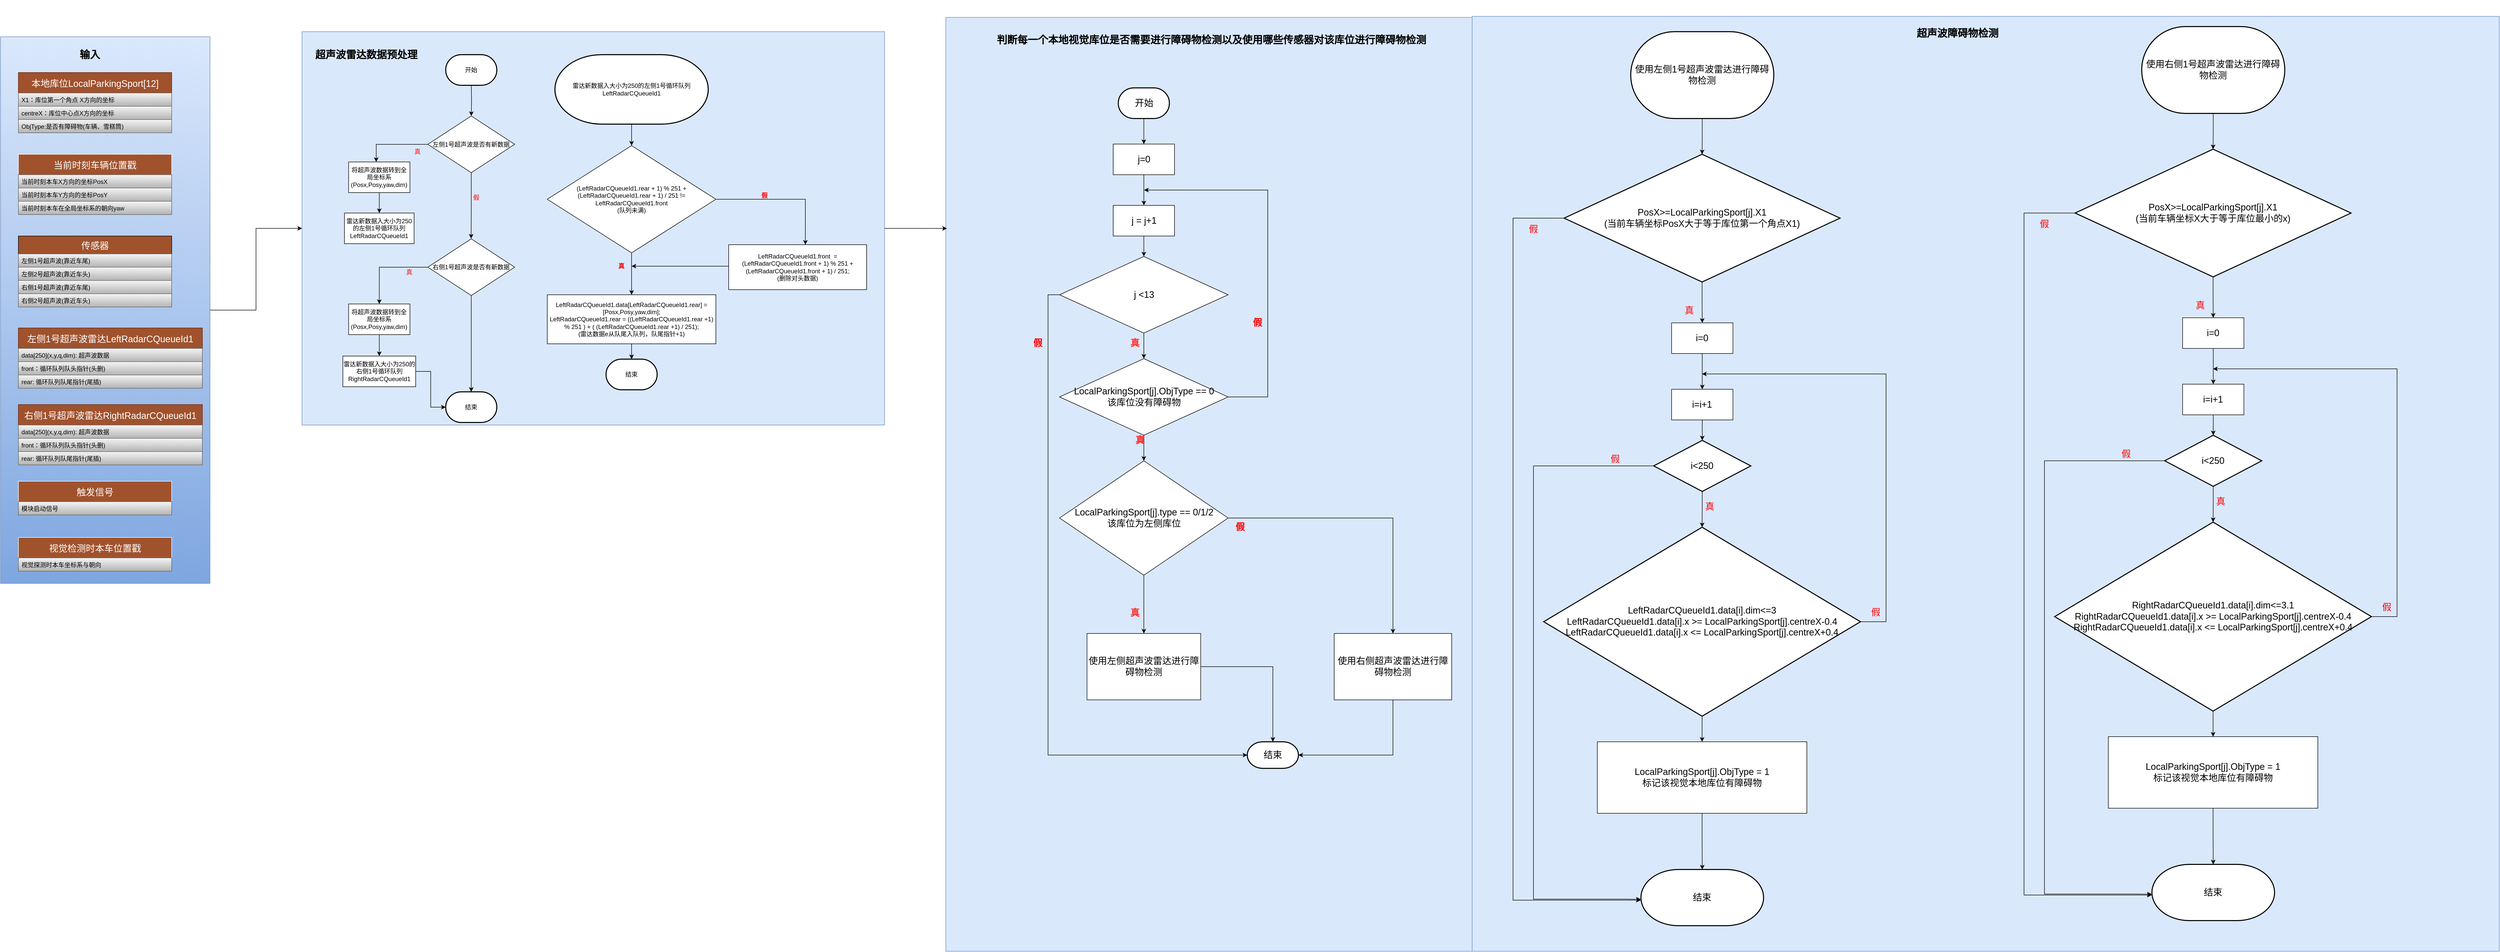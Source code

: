 <mxfile version="15.2.9" type="github">
  <diagram id="7hQzBCkBdU_H9w4rOh0N" name="第 1 页">
    <mxGraphModel dx="813" dy="408" grid="1" gridSize="10" guides="1" tooltips="1" connect="1" arrows="1" fold="1" page="1" pageScale="1" pageWidth="5000" pageHeight="1000" math="0" shadow="0">
      <root>
        <mxCell id="0" />
        <mxCell id="1" parent="0" />
        <mxCell id="VgWYN8n7LNtqtZWlq0ul-239" value="" style="rounded=0;whiteSpace=wrap;html=1;fontSize=18;fillColor=#dae8fc;strokeColor=#6c8ebf;" parent="1" vertex="1">
          <mxGeometry x="2720" y="172" width="1030" height="1828" as="geometry" />
        </mxCell>
        <mxCell id="VgWYN8n7LNtqtZWlq0ul-238" value="" style="group" parent="1" vertex="1" connectable="0">
          <mxGeometry x="2790" y="310" width="1070" height="1642" as="geometry" />
        </mxCell>
        <mxCell id="VgWYN8n7LNtqtZWlq0ul-53" value="开始" style="strokeWidth=2;html=1;shape=mxgraph.flowchart.terminator;whiteSpace=wrap;fontSize=18;" parent="VgWYN8n7LNtqtZWlq0ul-238" vertex="1">
          <mxGeometry x="267.5" width="100" height="60" as="geometry" />
        </mxCell>
        <mxCell id="VgWYN8n7LNtqtZWlq0ul-122" value="j=0" style="rounded=0;whiteSpace=wrap;html=1;fontSize=18;" parent="VgWYN8n7LNtqtZWlq0ul-238" vertex="1">
          <mxGeometry x="257.5" y="110" width="120" height="60" as="geometry" />
        </mxCell>
        <mxCell id="VgWYN8n7LNtqtZWlq0ul-154" style="edgeStyle=orthogonalEdgeStyle;rounded=0;orthogonalLoop=1;jettySize=auto;html=1;entryX=0.5;entryY=0;entryDx=0;entryDy=0;fontSize=18;" parent="VgWYN8n7LNtqtZWlq0ul-238" source="VgWYN8n7LNtqtZWlq0ul-53" target="VgWYN8n7LNtqtZWlq0ul-122" edge="1">
          <mxGeometry relative="1" as="geometry" />
        </mxCell>
        <mxCell id="VgWYN8n7LNtqtZWlq0ul-131" value="&lt;div&gt;LocalParkingSport[j].ObjType == 0&lt;/div&gt;&lt;div&gt;该库位没有障碍物&lt;br&gt;&lt;/div&gt;" style="rhombus;whiteSpace=wrap;html=1;fontSize=18;" parent="VgWYN8n7LNtqtZWlq0ul-238" vertex="1">
          <mxGeometry x="152.5" y="530" width="330" height="150" as="geometry" />
        </mxCell>
        <mxCell id="leuu1m-iNAbnX1D4mWZV-1" style="edgeStyle=orthogonalEdgeStyle;rounded=0;orthogonalLoop=1;jettySize=auto;html=1;entryX=0.5;entryY=0;entryDx=0;entryDy=0;" parent="VgWYN8n7LNtqtZWlq0ul-238" source="VgWYN8n7LNtqtZWlq0ul-133" target="VgWYN8n7LNtqtZWlq0ul-207" edge="1">
          <mxGeometry relative="1" as="geometry" />
        </mxCell>
        <mxCell id="VgWYN8n7LNtqtZWlq0ul-133" value="&lt;div&gt;LocalParkingSport[j].type == 0/1/2&lt;/div&gt;&lt;div&gt;该库位为左侧库位&lt;br&gt;&lt;/div&gt;" style="rhombus;whiteSpace=wrap;html=1;fontSize=18;" parent="VgWYN8n7LNtqtZWlq0ul-238" vertex="1">
          <mxGeometry x="152.5" y="730" width="330" height="224" as="geometry" />
        </mxCell>
        <mxCell id="VgWYN8n7LNtqtZWlq0ul-140" style="edgeStyle=orthogonalEdgeStyle;rounded=0;orthogonalLoop=1;jettySize=auto;html=1;entryX=0.5;entryY=0;entryDx=0;entryDy=0;fontSize=18;" parent="VgWYN8n7LNtqtZWlq0ul-238" source="VgWYN8n7LNtqtZWlq0ul-131" target="VgWYN8n7LNtqtZWlq0ul-133" edge="1">
          <mxGeometry relative="1" as="geometry" />
        </mxCell>
        <mxCell id="VgWYN8n7LNtqtZWlq0ul-139" style="edgeStyle=orthogonalEdgeStyle;rounded=0;orthogonalLoop=1;jettySize=auto;html=1;entryX=0.5;entryY=0;entryDx=0;entryDy=0;fontSize=18;" parent="VgWYN8n7LNtqtZWlq0ul-238" source="VgWYN8n7LNtqtZWlq0ul-137" target="VgWYN8n7LNtqtZWlq0ul-131" edge="1">
          <mxGeometry relative="1" as="geometry" />
        </mxCell>
        <mxCell id="leuu1m-iNAbnX1D4mWZV-3" style="edgeStyle=orthogonalEdgeStyle;rounded=0;orthogonalLoop=1;jettySize=auto;html=1;entryX=0;entryY=0.5;entryDx=0;entryDy=0;entryPerimeter=0;" parent="VgWYN8n7LNtqtZWlq0ul-238" source="VgWYN8n7LNtqtZWlq0ul-137" target="VgWYN8n7LNtqtZWlq0ul-214" edge="1">
          <mxGeometry relative="1" as="geometry">
            <Array as="points">
              <mxPoint x="130" y="405" />
              <mxPoint x="130" y="1306" />
            </Array>
          </mxGeometry>
        </mxCell>
        <mxCell id="VgWYN8n7LNtqtZWlq0ul-137" value="j &amp;lt;13" style="rhombus;whiteSpace=wrap;html=1;fontSize=18;" parent="VgWYN8n7LNtqtZWlq0ul-238" vertex="1">
          <mxGeometry x="152.5" y="330" width="330" height="150" as="geometry" />
        </mxCell>
        <mxCell id="VgWYN8n7LNtqtZWlq0ul-146" value="&lt;b&gt;&lt;font color=&quot;#FF3333&quot;&gt;真&lt;/font&gt;&lt;/b&gt;" style="text;html=1;strokeColor=none;fillColor=none;align=center;verticalAlign=middle;whiteSpace=wrap;rounded=0;fontSize=18;" parent="VgWYN8n7LNtqtZWlq0ul-238" vertex="1">
          <mxGeometry x="290" y="680" width="40" height="20" as="geometry" />
        </mxCell>
        <mxCell id="VgWYN8n7LNtqtZWlq0ul-147" value="&lt;b&gt;&lt;font color=&quot;#FF3333&quot;&gt;真&lt;/font&gt;&lt;/b&gt;" style="text;html=1;strokeColor=none;fillColor=none;align=center;verticalAlign=middle;whiteSpace=wrap;rounded=0;fontSize=18;" parent="VgWYN8n7LNtqtZWlq0ul-238" vertex="1">
          <mxGeometry x="280" y="998" width="40" height="60" as="geometry" />
        </mxCell>
        <mxCell id="VgWYN8n7LNtqtZWlq0ul-148" value="&lt;b&gt;&lt;font color=&quot;#FF3333&quot;&gt;真&lt;/font&gt;&lt;/b&gt;" style="text;html=1;strokeColor=none;fillColor=none;align=center;verticalAlign=middle;whiteSpace=wrap;rounded=0;fontSize=18;" parent="VgWYN8n7LNtqtZWlq0ul-238" vertex="1">
          <mxGeometry x="280" y="490" width="40" height="20" as="geometry" />
        </mxCell>
        <mxCell id="VgWYN8n7LNtqtZWlq0ul-151" value="&lt;b&gt;&lt;font color=&quot;#FF3333&quot;&gt;真&lt;/font&gt;&lt;/b&gt;" style="text;html=1;strokeColor=none;fillColor=none;align=center;verticalAlign=middle;whiteSpace=wrap;rounded=0;fontSize=18;" parent="VgWYN8n7LNtqtZWlq0ul-238" vertex="1">
          <mxGeometry x="290" y="680" width="40" height="20" as="geometry" />
        </mxCell>
        <mxCell id="VgWYN8n7LNtqtZWlq0ul-153" value="&lt;b&gt;&lt;font color=&quot;#FF0000&quot;&gt;假&lt;/font&gt;&lt;/b&gt;" style="text;html=1;strokeColor=none;fillColor=none;align=center;verticalAlign=middle;whiteSpace=wrap;rounded=0;fontSize=18;" parent="VgWYN8n7LNtqtZWlq0ul-238" vertex="1">
          <mxGeometry x="486.24" y="820" width="40" height="80" as="geometry" />
        </mxCell>
        <mxCell id="VgWYN8n7LNtqtZWlq0ul-158" style="edgeStyle=orthogonalEdgeStyle;rounded=0;orthogonalLoop=1;jettySize=auto;html=1;entryX=0.5;entryY=0;entryDx=0;entryDy=0;fontSize=18;" parent="VgWYN8n7LNtqtZWlq0ul-238" source="VgWYN8n7LNtqtZWlq0ul-156" target="VgWYN8n7LNtqtZWlq0ul-137" edge="1">
          <mxGeometry relative="1" as="geometry" />
        </mxCell>
        <mxCell id="VgWYN8n7LNtqtZWlq0ul-156" value="j = j+1" style="rounded=0;whiteSpace=wrap;html=1;fontSize=18;" parent="VgWYN8n7LNtqtZWlq0ul-238" vertex="1">
          <mxGeometry x="257.51" y="230" width="120" height="60" as="geometry" />
        </mxCell>
        <mxCell id="VgWYN8n7LNtqtZWlq0ul-237" value="" style="edgeStyle=orthogonalEdgeStyle;rounded=0;orthogonalLoop=1;jettySize=auto;html=1;fontSize=18;" parent="VgWYN8n7LNtqtZWlq0ul-238" source="VgWYN8n7LNtqtZWlq0ul-122" target="VgWYN8n7LNtqtZWlq0ul-156" edge="1">
          <mxGeometry relative="1" as="geometry" />
        </mxCell>
        <mxCell id="VgWYN8n7LNtqtZWlq0ul-160" style="edgeStyle=orthogonalEdgeStyle;rounded=0;orthogonalLoop=1;jettySize=auto;html=1;fontSize=18;" parent="VgWYN8n7LNtqtZWlq0ul-238" source="VgWYN8n7LNtqtZWlq0ul-131" edge="1">
          <mxGeometry x="70" y="170" as="geometry">
            <mxPoint x="318" y="200" as="targetPoint" />
            <Array as="points">
              <mxPoint x="560" y="605" />
              <mxPoint x="560" y="200" />
              <mxPoint x="318" y="200" />
            </Array>
          </mxGeometry>
        </mxCell>
        <mxCell id="VgWYN8n7LNtqtZWlq0ul-150" value="&lt;b&gt;&lt;font color=&quot;#FF0000&quot;&gt;假&lt;/font&gt;&lt;/b&gt;" style="text;html=1;strokeColor=none;fillColor=none;align=center;verticalAlign=middle;whiteSpace=wrap;rounded=0;fontSize=18;" parent="VgWYN8n7LNtqtZWlq0ul-238" vertex="1">
          <mxGeometry x="520" y="450" width="40" height="20" as="geometry" />
        </mxCell>
        <mxCell id="leuu1m-iNAbnX1D4mWZV-2" style="edgeStyle=orthogonalEdgeStyle;rounded=0;orthogonalLoop=1;jettySize=auto;html=1;entryX=0.5;entryY=0;entryDx=0;entryDy=0;entryPerimeter=0;" parent="VgWYN8n7LNtqtZWlq0ul-238" source="VgWYN8n7LNtqtZWlq0ul-207" target="VgWYN8n7LNtqtZWlq0ul-214" edge="1">
          <mxGeometry relative="1" as="geometry" />
        </mxCell>
        <mxCell id="VgWYN8n7LNtqtZWlq0ul-207" value="使用左侧超声波雷达进行障碍物检测" style="rounded=0;whiteSpace=wrap;html=1;fontSize=18;" parent="VgWYN8n7LNtqtZWlq0ul-238" vertex="1">
          <mxGeometry x="206.26" y="1068" width="222.5" height="130" as="geometry" />
        </mxCell>
        <mxCell id="VgWYN8n7LNtqtZWlq0ul-208" value="使用右侧超声波雷达进行障碍物检测" style="rounded=0;whiteSpace=wrap;html=1;fontSize=18;" parent="VgWYN8n7LNtqtZWlq0ul-238" vertex="1">
          <mxGeometry x="690" y="1068" width="230" height="130" as="geometry" />
        </mxCell>
        <mxCell id="VgWYN8n7LNtqtZWlq0ul-214" value="结束" style="strokeWidth=2;html=1;shape=mxgraph.flowchart.terminator;whiteSpace=wrap;fontSize=18;" parent="VgWYN8n7LNtqtZWlq0ul-238" vertex="1">
          <mxGeometry x="520" y="1280" width="100" height="52" as="geometry" />
        </mxCell>
        <mxCell id="VgWYN8n7LNtqtZWlq0ul-216" style="edgeStyle=orthogonalEdgeStyle;rounded=0;orthogonalLoop=1;jettySize=auto;html=1;fontSize=18;entryX=1;entryY=0.5;entryDx=0;entryDy=0;entryPerimeter=0;" parent="VgWYN8n7LNtqtZWlq0ul-238" source="VgWYN8n7LNtqtZWlq0ul-208" target="VgWYN8n7LNtqtZWlq0ul-214" edge="1">
          <mxGeometry relative="1" as="geometry">
            <mxPoint x="506" y="1690" as="targetPoint" />
            <Array as="points">
              <mxPoint x="805" y="1306" />
            </Array>
          </mxGeometry>
        </mxCell>
        <mxCell id="VgWYN8n7LNtqtZWlq0ul-218" value="&lt;b&gt;&lt;font color=&quot;#FF0000&quot;&gt;假&lt;/font&gt;&lt;/b&gt;" style="text;html=1;strokeColor=none;fillColor=none;align=center;verticalAlign=middle;whiteSpace=wrap;rounded=0;fontSize=18;" parent="VgWYN8n7LNtqtZWlq0ul-238" vertex="1">
          <mxGeometry x="90" y="460" width="40" height="80" as="geometry" />
        </mxCell>
        <mxCell id="VgWYN8n7LNtqtZWlq0ul-225" style="edgeStyle=orthogonalEdgeStyle;rounded=0;orthogonalLoop=1;jettySize=auto;html=1;fontSize=18;entryX=0.5;entryY=0;entryDx=0;entryDy=0;" parent="VgWYN8n7LNtqtZWlq0ul-238" source="VgWYN8n7LNtqtZWlq0ul-133" target="VgWYN8n7LNtqtZWlq0ul-208" edge="1">
          <mxGeometry relative="1" as="geometry">
            <mxPoint x="805" y="1060" as="targetPoint" />
          </mxGeometry>
        </mxCell>
        <mxCell id="37CJagWb4j1WNpY-bCI--22" value="&lt;div&gt;&lt;b&gt;&lt;font style=&quot;font-size: 20px&quot;&gt;判断每一个本地视觉库位是否需要进行障碍物检测以及使用哪些传感器对该库位进行障碍物检测&lt;/font&gt;&lt;/b&gt;&lt;/div&gt;" style="text;html=1;strokeColor=none;fillColor=none;align=center;verticalAlign=middle;whiteSpace=wrap;rounded=0;" parent="1" vertex="1">
          <mxGeometry x="2660" y="144" width="1160" height="142" as="geometry" />
        </mxCell>
        <mxCell id="leuu1m-iNAbnX1D4mWZV-35" value="" style="group" parent="1" vertex="1" connectable="0">
          <mxGeometry x="3750" y="170" width="2010" height="1830" as="geometry" />
        </mxCell>
        <mxCell id="leuu1m-iNAbnX1D4mWZV-33" value="" style="rounded=0;whiteSpace=wrap;html=1;fillColor=#dae8fc;strokeColor=#6c8ebf;" parent="leuu1m-iNAbnX1D4mWZV-35" vertex="1">
          <mxGeometry width="2010" height="1830" as="geometry" />
        </mxCell>
        <mxCell id="leuu1m-iNAbnX1D4mWZV-7" style="edgeStyle=orthogonalEdgeStyle;rounded=0;orthogonalLoop=1;jettySize=auto;html=1;" parent="leuu1m-iNAbnX1D4mWZV-35" source="VgWYN8n7LNtqtZWlq0ul-66" edge="1">
          <mxGeometry relative="1" as="geometry">
            <mxPoint x="330" y="1730" as="targetPoint" />
            <Array as="points">
              <mxPoint x="80" y="395" />
              <mxPoint x="80" y="1730" />
            </Array>
          </mxGeometry>
        </mxCell>
        <mxCell id="VgWYN8n7LNtqtZWlq0ul-66" value="PosX&amp;gt;=LocalParkingSport[j].X1&lt;br&gt;(当前车辆坐标PosX大于等于库位第一个角点X1)" style="strokeWidth=2;html=1;shape=mxgraph.flowchart.decision;whiteSpace=wrap;fontSize=18;" parent="leuu1m-iNAbnX1D4mWZV-35" vertex="1">
          <mxGeometry x="180" y="270" width="540" height="250" as="geometry" />
        </mxCell>
        <mxCell id="VgWYN8n7LNtqtZWlq0ul-77" value="i=0" style="rounded=0;whiteSpace=wrap;html=1;fontSize=18;" parent="leuu1m-iNAbnX1D4mWZV-35" vertex="1">
          <mxGeometry x="390.33" y="600" width="120" height="60" as="geometry" />
        </mxCell>
        <mxCell id="37CJagWb4j1WNpY-bCI--40" style="edgeStyle=orthogonalEdgeStyle;rounded=0;orthogonalLoop=1;jettySize=auto;html=1;entryX=0.5;entryY=0;entryDx=0;entryDy=0;fontSize=18;" parent="leuu1m-iNAbnX1D4mWZV-35" source="VgWYN8n7LNtqtZWlq0ul-66" target="VgWYN8n7LNtqtZWlq0ul-77" edge="1">
          <mxGeometry relative="1" as="geometry" />
        </mxCell>
        <mxCell id="VgWYN8n7LNtqtZWlq0ul-86" value="i&amp;lt;250" style="strokeWidth=2;html=1;shape=mxgraph.flowchart.decision;whiteSpace=wrap;fontSize=18;" parent="leuu1m-iNAbnX1D4mWZV-35" vertex="1">
          <mxGeometry x="355.33" y="830" width="190" height="100" as="geometry" />
        </mxCell>
        <mxCell id="37CJagWb4j1WNpY-bCI--43" style="edgeStyle=orthogonalEdgeStyle;rounded=0;orthogonalLoop=1;jettySize=auto;html=1;fontSize=18;" parent="leuu1m-iNAbnX1D4mWZV-35" source="VgWYN8n7LNtqtZWlq0ul-99" edge="1">
          <mxGeometry relative="1" as="geometry">
            <mxPoint x="450" y="700" as="targetPoint" />
            <Array as="points">
              <mxPoint x="810" y="1185" />
              <mxPoint x="810" y="700" />
            </Array>
          </mxGeometry>
        </mxCell>
        <mxCell id="VgWYN8n7LNtqtZWlq0ul-99" value="&lt;div&gt;LeftRadarCQueueId1.data[i].dim&amp;lt;=3&lt;/div&gt;&lt;div&gt;LeftRadarCQueueId1.data[i].x &amp;gt;= LocalParkingSport[j].centreX-0.4&lt;br&gt;LeftRadarCQueueId1.data[i].x &amp;lt;= LocalParkingSport[j].centreX+0.4&lt;br&gt;&lt;/div&gt;" style="strokeWidth=2;html=1;shape=mxgraph.flowchart.decision;whiteSpace=wrap;fontSize=18;" parent="leuu1m-iNAbnX1D4mWZV-35" vertex="1">
          <mxGeometry x="140" y="1000" width="620" height="370" as="geometry" />
        </mxCell>
        <mxCell id="VgWYN8n7LNtqtZWlq0ul-116" style="edgeStyle=orthogonalEdgeStyle;rounded=0;orthogonalLoop=1;jettySize=auto;html=1;entryX=0.5;entryY=0;entryDx=0;entryDy=0;entryPerimeter=0;fontSize=18;" parent="leuu1m-iNAbnX1D4mWZV-35" source="VgWYN8n7LNtqtZWlq0ul-86" target="VgWYN8n7LNtqtZWlq0ul-99" edge="1">
          <mxGeometry relative="1" as="geometry" />
        </mxCell>
        <mxCell id="VgWYN8n7LNtqtZWlq0ul-129" value="&lt;div&gt;LocalParkingSport[j].ObjType = 1&lt;/div&gt;&lt;div&gt;标记该视觉本地库位有障碍物&lt;/div&gt;" style="rounded=0;whiteSpace=wrap;html=1;fontSize=18;" parent="leuu1m-iNAbnX1D4mWZV-35" vertex="1">
          <mxGeometry x="245" y="1420" width="410" height="140" as="geometry" />
        </mxCell>
        <mxCell id="37CJagWb4j1WNpY-bCI--39" style="edgeStyle=orthogonalEdgeStyle;rounded=0;orthogonalLoop=1;jettySize=auto;html=1;entryX=0.5;entryY=0;entryDx=0;entryDy=0;fontSize=18;" parent="leuu1m-iNAbnX1D4mWZV-35" source="VgWYN8n7LNtqtZWlq0ul-99" target="VgWYN8n7LNtqtZWlq0ul-129" edge="1">
          <mxGeometry relative="1" as="geometry" />
        </mxCell>
        <mxCell id="leuu1m-iNAbnX1D4mWZV-4" style="edgeStyle=orthogonalEdgeStyle;rounded=0;orthogonalLoop=1;jettySize=auto;html=1;entryX=0.5;entryY=0;entryDx=0;entryDy=0;entryPerimeter=0;" parent="leuu1m-iNAbnX1D4mWZV-35" source="37CJagWb4j1WNpY-bCI--27" target="VgWYN8n7LNtqtZWlq0ul-66" edge="1">
          <mxGeometry relative="1" as="geometry" />
        </mxCell>
        <mxCell id="37CJagWb4j1WNpY-bCI--27" value="&lt;font style=&quot;font-size: 18px&quot;&gt;使用左侧1号超声波雷达进行障碍物检测&lt;/font&gt;" style="strokeWidth=2;html=1;shape=mxgraph.flowchart.terminator;whiteSpace=wrap;labelBackgroundColor=none;labelBorderColor=none;fontSize=18;" parent="leuu1m-iNAbnX1D4mWZV-35" vertex="1">
          <mxGeometry x="310.33" y="30" width="280" height="170" as="geometry" />
        </mxCell>
        <mxCell id="37CJagWb4j1WNpY-bCI--38" style="edgeStyle=orthogonalEdgeStyle;rounded=0;orthogonalLoop=1;jettySize=auto;html=1;entryX=0.5;entryY=0;entryDx=0;entryDy=0;entryPerimeter=0;fontSize=18;" parent="leuu1m-iNAbnX1D4mWZV-35" source="37CJagWb4j1WNpY-bCI--36" target="VgWYN8n7LNtqtZWlq0ul-86" edge="1">
          <mxGeometry relative="1" as="geometry" />
        </mxCell>
        <mxCell id="37CJagWb4j1WNpY-bCI--36" value="i=i+1" style="rounded=0;whiteSpace=wrap;html=1;fontSize=18;" parent="leuu1m-iNAbnX1D4mWZV-35" vertex="1">
          <mxGeometry x="390.33" y="730" width="120" height="60" as="geometry" />
        </mxCell>
        <mxCell id="37CJagWb4j1WNpY-bCI--37" style="edgeStyle=orthogonalEdgeStyle;rounded=0;orthogonalLoop=1;jettySize=auto;html=1;entryX=0.5;entryY=0;entryDx=0;entryDy=0;fontSize=18;" parent="leuu1m-iNAbnX1D4mWZV-35" source="VgWYN8n7LNtqtZWlq0ul-77" target="37CJagWb4j1WNpY-bCI--36" edge="1">
          <mxGeometry relative="1" as="geometry" />
        </mxCell>
        <mxCell id="37CJagWb4j1WNpY-bCI--48" value="结束" style="strokeWidth=2;html=1;shape=mxgraph.flowchart.terminator;whiteSpace=wrap;labelBackgroundColor=none;fontSize=18;" parent="leuu1m-iNAbnX1D4mWZV-35" vertex="1">
          <mxGeometry x="330.33" y="1670" width="240" height="110" as="geometry" />
        </mxCell>
        <mxCell id="37CJagWb4j1WNpY-bCI--52" style="edgeStyle=orthogonalEdgeStyle;rounded=0;orthogonalLoop=1;jettySize=auto;html=1;entryX=-0.001;entryY=0.531;entryDx=0;entryDy=0;entryPerimeter=0;fontSize=18;exitX=0;exitY=0.5;exitDx=0;exitDy=0;exitPerimeter=0;" parent="leuu1m-iNAbnX1D4mWZV-35" source="VgWYN8n7LNtqtZWlq0ul-86" target="37CJagWb4j1WNpY-bCI--48" edge="1">
          <mxGeometry relative="1" as="geometry">
            <Array as="points">
              <mxPoint x="120" y="880" />
              <mxPoint x="120" y="1728" />
              <mxPoint x="300" y="1728" />
            </Array>
          </mxGeometry>
        </mxCell>
        <mxCell id="leuu1m-iNAbnX1D4mWZV-6" style="edgeStyle=orthogonalEdgeStyle;rounded=0;orthogonalLoop=1;jettySize=auto;html=1;entryX=0.5;entryY=0;entryDx=0;entryDy=0;entryPerimeter=0;" parent="leuu1m-iNAbnX1D4mWZV-35" source="VgWYN8n7LNtqtZWlq0ul-129" target="37CJagWb4j1WNpY-bCI--48" edge="1">
          <mxGeometry relative="1" as="geometry" />
        </mxCell>
        <mxCell id="37CJagWb4j1WNpY-bCI--55" value="&lt;font color=&quot;#FF0000&quot;&gt;真&lt;/font&gt;" style="text;html=1;strokeColor=none;fillColor=none;align=center;verticalAlign=middle;whiteSpace=wrap;rounded=0;labelBackgroundColor=none;fontSize=18;" parent="leuu1m-iNAbnX1D4mWZV-35" vertex="1">
          <mxGeometry x="400" y="536" width="50" height="80" as="geometry" />
        </mxCell>
        <mxCell id="37CJagWb4j1WNpY-bCI--56" value="&lt;font color=&quot;#FF0000&quot;&gt;真&lt;/font&gt;" style="text;html=1;strokeColor=none;fillColor=none;align=center;verticalAlign=middle;whiteSpace=wrap;rounded=0;labelBackgroundColor=none;fontSize=18;" parent="leuu1m-iNAbnX1D4mWZV-35" vertex="1">
          <mxGeometry x="440" y="920" width="50" height="80" as="geometry" />
        </mxCell>
        <mxCell id="37CJagWb4j1WNpY-bCI--60" value="&lt;font color=&quot;#FF0000&quot;&gt;假&lt;br&gt;&lt;/font&gt;" style="text;html=1;strokeColor=none;fillColor=none;align=center;verticalAlign=middle;whiteSpace=wrap;rounded=0;labelBackgroundColor=none;fontSize=18;" parent="leuu1m-iNAbnX1D4mWZV-35" vertex="1">
          <mxGeometry x="260" y="820" width="40" height="94" as="geometry" />
        </mxCell>
        <mxCell id="37CJagWb4j1WNpY-bCI--61" value="&lt;font color=&quot;#FF0000&quot;&gt;假&lt;br&gt;&lt;/font&gt;" style="text;html=1;strokeColor=none;fillColor=none;align=center;verticalAlign=middle;whiteSpace=wrap;rounded=0;labelBackgroundColor=none;fontSize=18;" parent="leuu1m-iNAbnX1D4mWZV-35" vertex="1">
          <mxGeometry x="770.33" y="1120" width="40" height="94" as="geometry" />
        </mxCell>
        <mxCell id="leuu1m-iNAbnX1D4mWZV-8" value="&lt;font color=&quot;#FF0000&quot;&gt;假&lt;br&gt;&lt;/font&gt;" style="text;html=1;strokeColor=none;fillColor=none;align=center;verticalAlign=middle;whiteSpace=wrap;rounded=0;labelBackgroundColor=none;fontSize=18;" parent="leuu1m-iNAbnX1D4mWZV-35" vertex="1">
          <mxGeometry x="100" y="370" width="40" height="94" as="geometry" />
        </mxCell>
        <mxCell id="leuu1m-iNAbnX1D4mWZV-11" style="edgeStyle=orthogonalEdgeStyle;rounded=0;orthogonalLoop=1;jettySize=auto;html=1;" parent="leuu1m-iNAbnX1D4mWZV-35" source="leuu1m-iNAbnX1D4mWZV-12" edge="1">
          <mxGeometry relative="1" as="geometry">
            <mxPoint x="1330" y="1720.0" as="targetPoint" />
            <Array as="points">
              <mxPoint x="1080" y="385" />
              <mxPoint x="1080" y="1720" />
            </Array>
          </mxGeometry>
        </mxCell>
        <mxCell id="leuu1m-iNAbnX1D4mWZV-12" value="PosX&amp;gt;=LocalParkingSport[j].X1&lt;br&gt;(当前车辆坐标X大于等于库位最小的x)" style="strokeWidth=2;html=1;shape=mxgraph.flowchart.decision;whiteSpace=wrap;fontSize=18;" parent="leuu1m-iNAbnX1D4mWZV-35" vertex="1">
          <mxGeometry x="1180" y="260" width="540" height="250" as="geometry" />
        </mxCell>
        <mxCell id="leuu1m-iNAbnX1D4mWZV-14" value="i=0" style="rounded=0;whiteSpace=wrap;html=1;fontSize=18;" parent="leuu1m-iNAbnX1D4mWZV-35" vertex="1">
          <mxGeometry x="1390.33" y="590" width="120" height="60" as="geometry" />
        </mxCell>
        <mxCell id="leuu1m-iNAbnX1D4mWZV-10" style="edgeStyle=orthogonalEdgeStyle;rounded=0;orthogonalLoop=1;jettySize=auto;html=1;entryX=0.5;entryY=0;entryDx=0;entryDy=0;fontSize=18;" parent="leuu1m-iNAbnX1D4mWZV-35" source="leuu1m-iNAbnX1D4mWZV-12" target="leuu1m-iNAbnX1D4mWZV-14" edge="1">
          <mxGeometry relative="1" as="geometry" />
        </mxCell>
        <mxCell id="leuu1m-iNAbnX1D4mWZV-17" value="i&amp;lt;250" style="strokeWidth=2;html=1;shape=mxgraph.flowchart.decision;whiteSpace=wrap;fontSize=18;" parent="leuu1m-iNAbnX1D4mWZV-35" vertex="1">
          <mxGeometry x="1355.33" y="820" width="190" height="100" as="geometry" />
        </mxCell>
        <mxCell id="leuu1m-iNAbnX1D4mWZV-19" style="edgeStyle=orthogonalEdgeStyle;rounded=0;orthogonalLoop=1;jettySize=auto;html=1;fontSize=18;" parent="leuu1m-iNAbnX1D4mWZV-35" source="leuu1m-iNAbnX1D4mWZV-20" edge="1">
          <mxGeometry relative="1" as="geometry">
            <mxPoint x="1450" y="690" as="targetPoint" />
            <Array as="points">
              <mxPoint x="1810" y="1175" />
              <mxPoint x="1810" y="690" />
            </Array>
          </mxGeometry>
        </mxCell>
        <mxCell id="leuu1m-iNAbnX1D4mWZV-20" value="&lt;div&gt;RightRadarCQueueId1.data[i].dim&amp;lt;=3.1&lt;/div&gt;&lt;div&gt;RightRadarCQueueId1.data[i].x &amp;gt;= LocalParkingSport[j].centreX-0.4&lt;br&gt;RightRadarCQueueId1.data[i].x &amp;lt;= LocalParkingSport[j].centreX+0.4&lt;br&gt;&lt;/div&gt;" style="strokeWidth=2;html=1;shape=mxgraph.flowchart.decision;whiteSpace=wrap;fontSize=18;" parent="leuu1m-iNAbnX1D4mWZV-35" vertex="1">
          <mxGeometry x="1140" y="990" width="620" height="370" as="geometry" />
        </mxCell>
        <mxCell id="leuu1m-iNAbnX1D4mWZV-15" style="edgeStyle=orthogonalEdgeStyle;rounded=0;orthogonalLoop=1;jettySize=auto;html=1;entryX=0.5;entryY=0;entryDx=0;entryDy=0;entryPerimeter=0;fontSize=18;" parent="leuu1m-iNAbnX1D4mWZV-35" source="leuu1m-iNAbnX1D4mWZV-17" target="leuu1m-iNAbnX1D4mWZV-20" edge="1">
          <mxGeometry relative="1" as="geometry" />
        </mxCell>
        <mxCell id="leuu1m-iNAbnX1D4mWZV-22" value="&lt;div&gt;LocalParkingSport[j].ObjType = 1&lt;/div&gt;&lt;div&gt;标记该视觉本地库位有障碍物&lt;/div&gt;" style="rounded=0;whiteSpace=wrap;html=1;fontSize=18;" parent="leuu1m-iNAbnX1D4mWZV-35" vertex="1">
          <mxGeometry x="1245" y="1410" width="410" height="140" as="geometry" />
        </mxCell>
        <mxCell id="leuu1m-iNAbnX1D4mWZV-18" style="edgeStyle=orthogonalEdgeStyle;rounded=0;orthogonalLoop=1;jettySize=auto;html=1;entryX=0.5;entryY=0;entryDx=0;entryDy=0;fontSize=18;" parent="leuu1m-iNAbnX1D4mWZV-35" source="leuu1m-iNAbnX1D4mWZV-20" target="leuu1m-iNAbnX1D4mWZV-22" edge="1">
          <mxGeometry relative="1" as="geometry" />
        </mxCell>
        <mxCell id="leuu1m-iNAbnX1D4mWZV-23" style="edgeStyle=orthogonalEdgeStyle;rounded=0;orthogonalLoop=1;jettySize=auto;html=1;entryX=0.5;entryY=0;entryDx=0;entryDy=0;entryPerimeter=0;" parent="leuu1m-iNAbnX1D4mWZV-35" source="leuu1m-iNAbnX1D4mWZV-24" target="leuu1m-iNAbnX1D4mWZV-12" edge="1">
          <mxGeometry relative="1" as="geometry" />
        </mxCell>
        <mxCell id="leuu1m-iNAbnX1D4mWZV-24" value="&lt;font style=&quot;font-size: 18px&quot;&gt;使用右侧1号超声波雷达进行障碍物检测&lt;/font&gt;" style="strokeWidth=2;html=1;shape=mxgraph.flowchart.terminator;whiteSpace=wrap;labelBackgroundColor=none;labelBorderColor=none;fontSize=18;" parent="leuu1m-iNAbnX1D4mWZV-35" vertex="1">
          <mxGeometry x="1310.33" y="20" width="280" height="170" as="geometry" />
        </mxCell>
        <mxCell id="leuu1m-iNAbnX1D4mWZV-25" style="edgeStyle=orthogonalEdgeStyle;rounded=0;orthogonalLoop=1;jettySize=auto;html=1;entryX=0.5;entryY=0;entryDx=0;entryDy=0;entryPerimeter=0;fontSize=18;" parent="leuu1m-iNAbnX1D4mWZV-35" source="leuu1m-iNAbnX1D4mWZV-26" target="leuu1m-iNAbnX1D4mWZV-17" edge="1">
          <mxGeometry relative="1" as="geometry" />
        </mxCell>
        <mxCell id="leuu1m-iNAbnX1D4mWZV-26" value="i=i+1" style="rounded=0;whiteSpace=wrap;html=1;fontSize=18;" parent="leuu1m-iNAbnX1D4mWZV-35" vertex="1">
          <mxGeometry x="1390.33" y="720" width="120" height="60" as="geometry" />
        </mxCell>
        <mxCell id="leuu1m-iNAbnX1D4mWZV-13" style="edgeStyle=orthogonalEdgeStyle;rounded=0;orthogonalLoop=1;jettySize=auto;html=1;entryX=0.5;entryY=0;entryDx=0;entryDy=0;fontSize=18;" parent="leuu1m-iNAbnX1D4mWZV-35" source="leuu1m-iNAbnX1D4mWZV-14" target="leuu1m-iNAbnX1D4mWZV-26" edge="1">
          <mxGeometry relative="1" as="geometry" />
        </mxCell>
        <mxCell id="leuu1m-iNAbnX1D4mWZV-27" value="结束" style="strokeWidth=2;html=1;shape=mxgraph.flowchart.terminator;whiteSpace=wrap;labelBackgroundColor=none;fontSize=18;" parent="leuu1m-iNAbnX1D4mWZV-35" vertex="1">
          <mxGeometry x="1330.33" y="1660" width="240" height="110" as="geometry" />
        </mxCell>
        <mxCell id="leuu1m-iNAbnX1D4mWZV-16" style="edgeStyle=orthogonalEdgeStyle;rounded=0;orthogonalLoop=1;jettySize=auto;html=1;entryX=-0.001;entryY=0.531;entryDx=0;entryDy=0;entryPerimeter=0;fontSize=18;exitX=0;exitY=0.5;exitDx=0;exitDy=0;exitPerimeter=0;" parent="leuu1m-iNAbnX1D4mWZV-35" source="leuu1m-iNAbnX1D4mWZV-17" target="leuu1m-iNAbnX1D4mWZV-27" edge="1">
          <mxGeometry relative="1" as="geometry">
            <Array as="points">
              <mxPoint x="1120" y="870" />
              <mxPoint x="1120" y="1718" />
              <mxPoint x="1300" y="1718" />
            </Array>
          </mxGeometry>
        </mxCell>
        <mxCell id="leuu1m-iNAbnX1D4mWZV-21" style="edgeStyle=orthogonalEdgeStyle;rounded=0;orthogonalLoop=1;jettySize=auto;html=1;entryX=0.5;entryY=0;entryDx=0;entryDy=0;entryPerimeter=0;" parent="leuu1m-iNAbnX1D4mWZV-35" source="leuu1m-iNAbnX1D4mWZV-22" target="leuu1m-iNAbnX1D4mWZV-27" edge="1">
          <mxGeometry relative="1" as="geometry" />
        </mxCell>
        <mxCell id="leuu1m-iNAbnX1D4mWZV-28" value="&lt;font color=&quot;#FF0000&quot;&gt;真&lt;/font&gt;" style="text;html=1;strokeColor=none;fillColor=none;align=center;verticalAlign=middle;whiteSpace=wrap;rounded=0;labelBackgroundColor=none;fontSize=18;" parent="leuu1m-iNAbnX1D4mWZV-35" vertex="1">
          <mxGeometry x="1400" y="526" width="50" height="80" as="geometry" />
        </mxCell>
        <mxCell id="leuu1m-iNAbnX1D4mWZV-29" value="&lt;font color=&quot;#FF0000&quot;&gt;真&lt;/font&gt;" style="text;html=1;strokeColor=none;fillColor=none;align=center;verticalAlign=middle;whiteSpace=wrap;rounded=0;labelBackgroundColor=none;fontSize=18;" parent="leuu1m-iNAbnX1D4mWZV-35" vertex="1">
          <mxGeometry x="1440" y="910" width="50" height="80" as="geometry" />
        </mxCell>
        <mxCell id="leuu1m-iNAbnX1D4mWZV-30" value="&lt;font color=&quot;#FF0000&quot;&gt;假&lt;br&gt;&lt;/font&gt;" style="text;html=1;strokeColor=none;fillColor=none;align=center;verticalAlign=middle;whiteSpace=wrap;rounded=0;labelBackgroundColor=none;fontSize=18;" parent="leuu1m-iNAbnX1D4mWZV-35" vertex="1">
          <mxGeometry x="1260" y="810" width="40" height="94" as="geometry" />
        </mxCell>
        <mxCell id="leuu1m-iNAbnX1D4mWZV-31" value="&lt;font color=&quot;#FF0000&quot;&gt;假&lt;br&gt;&lt;/font&gt;" style="text;html=1;strokeColor=none;fillColor=none;align=center;verticalAlign=middle;whiteSpace=wrap;rounded=0;labelBackgroundColor=none;fontSize=18;" parent="leuu1m-iNAbnX1D4mWZV-35" vertex="1">
          <mxGeometry x="1770.33" y="1110" width="40" height="94" as="geometry" />
        </mxCell>
        <mxCell id="leuu1m-iNAbnX1D4mWZV-32" value="&lt;font color=&quot;#FF0000&quot;&gt;假&lt;br&gt;&lt;/font&gt;" style="text;html=1;strokeColor=none;fillColor=none;align=center;verticalAlign=middle;whiteSpace=wrap;rounded=0;labelBackgroundColor=none;fontSize=18;" parent="leuu1m-iNAbnX1D4mWZV-35" vertex="1">
          <mxGeometry x="1100" y="360" width="40" height="94" as="geometry" />
        </mxCell>
        <mxCell id="leuu1m-iNAbnX1D4mWZV-34" value="&lt;b&gt;&lt;font style=&quot;font-size: 20px&quot;&gt;超声波障碍物检测&lt;/font&gt;&lt;/b&gt;" style="text;html=1;strokeColor=none;fillColor=none;align=center;verticalAlign=middle;whiteSpace=wrap;rounded=0;" parent="leuu1m-iNAbnX1D4mWZV-35" vertex="1">
          <mxGeometry x="840" y="-32" width="220" height="128" as="geometry" />
        </mxCell>
        <mxCell id="leuu1m-iNAbnX1D4mWZV-39" value="" style="group" parent="1" vertex="1" connectable="0">
          <mxGeometry x="1460" y="200" width="1140" height="770" as="geometry" />
        </mxCell>
        <mxCell id="VgWYN8n7LNtqtZWlq0ul-50" value="" style="rounded=0;whiteSpace=wrap;html=1;fillColor=#dae8fc;strokeColor=#6c8ebf;" parent="leuu1m-iNAbnX1D4mWZV-39" vertex="1">
          <mxGeometry width="1140" height="770" as="geometry" />
        </mxCell>
        <mxCell id="qisY4M1OJLYSLH0alggS-1" value="雷达新数据入大小为250的左侧1号循环队列LeftRadarCQueueId1" style="strokeWidth=2;html=1;shape=mxgraph.flowchart.terminator;whiteSpace=wrap;fontSize=12;" parent="leuu1m-iNAbnX1D4mWZV-39" vertex="1">
          <mxGeometry x="495" y="45" width="300" height="136" as="geometry" />
        </mxCell>
        <mxCell id="qisY4M1OJLYSLH0alggS-4" value="(LeftRadarCQueueId1.rear + 1) % 251 + (LeftRadarCQueueId1.rear + 1) / 251 != LeftRadarCQueueId1.front&lt;br&gt;(队列未满)" style="rhombus;whiteSpace=wrap;html=1;fontSize=12;" parent="leuu1m-iNAbnX1D4mWZV-39" vertex="1">
          <mxGeometry x="480" y="223" width="330" height="210" as="geometry" />
        </mxCell>
        <mxCell id="qisY4M1OJLYSLH0alggS-17" style="edgeStyle=orthogonalEdgeStyle;rounded=0;orthogonalLoop=1;jettySize=auto;html=1;entryX=0.5;entryY=0;entryDx=0;entryDy=0;fontSize=12;" parent="leuu1m-iNAbnX1D4mWZV-39" source="qisY4M1OJLYSLH0alggS-1" target="qisY4M1OJLYSLH0alggS-4" edge="1">
          <mxGeometry relative="1" as="geometry" />
        </mxCell>
        <mxCell id="qisY4M1OJLYSLH0alggS-5" value="LeftRadarCQueueId1.data[LeftRadarCQueueId1.rear] = [Posx,Posy,yaw,dim];&lt;br&gt;&lt;div&gt;LeftRadarCQueueId1.rear = ((LeftRadarCQueueId1.rear +1) % 251 ) + ( (LeftRadarCQueueId1.rear +1) / 251);&lt;/div&gt;&lt;div&gt;(雷达数据e从队尾入队列，队尾指针+1)&lt;br&gt;&lt;/div&gt;" style="rounded=0;whiteSpace=wrap;html=1;fontSize=12;" parent="leuu1m-iNAbnX1D4mWZV-39" vertex="1">
          <mxGeometry x="480" y="515" width="330" height="96" as="geometry" />
        </mxCell>
        <mxCell id="qisY4M1OJLYSLH0alggS-6" style="edgeStyle=orthogonalEdgeStyle;rounded=0;orthogonalLoop=1;jettySize=auto;html=1;entryX=0.5;entryY=0;entryDx=0;entryDy=0;fontSize=12;" parent="leuu1m-iNAbnX1D4mWZV-39" source="qisY4M1OJLYSLH0alggS-4" target="qisY4M1OJLYSLH0alggS-5" edge="1">
          <mxGeometry relative="1" as="geometry" />
        </mxCell>
        <mxCell id="qisY4M1OJLYSLH0alggS-7" value="&lt;div&gt;LeftRadarCQueueId1.front&amp;nbsp; = (LeftRadarCQueueId1.front + 1) % 251 + (LeftRadarCQueueId1.front + 1) / 251;&lt;/div&gt;&lt;div&gt;(删除对头数据)&lt;br&gt;&lt;/div&gt;" style="rounded=0;whiteSpace=wrap;html=1;fontSize=12;" parent="leuu1m-iNAbnX1D4mWZV-39" vertex="1">
          <mxGeometry x="835" y="417" width="270" height="88" as="geometry" />
        </mxCell>
        <mxCell id="qisY4M1OJLYSLH0alggS-9" style="edgeStyle=orthogonalEdgeStyle;rounded=0;orthogonalLoop=1;jettySize=auto;html=1;exitX=1;exitY=0.5;exitDx=0;exitDy=0;entryX=0.556;entryY=0;entryDx=0;entryDy=0;entryPerimeter=0;fontSize=12;" parent="leuu1m-iNAbnX1D4mWZV-39" source="qisY4M1OJLYSLH0alggS-4" target="qisY4M1OJLYSLH0alggS-7" edge="1">
          <mxGeometry relative="1" as="geometry" />
        </mxCell>
        <mxCell id="qisY4M1OJLYSLH0alggS-11" value="结束" style="strokeWidth=2;html=1;shape=mxgraph.flowchart.terminator;whiteSpace=wrap;fontSize=12;" parent="leuu1m-iNAbnX1D4mWZV-39" vertex="1">
          <mxGeometry x="595" y="641" width="100" height="60" as="geometry" />
        </mxCell>
        <mxCell id="qisY4M1OJLYSLH0alggS-12" style="edgeStyle=orthogonalEdgeStyle;rounded=0;orthogonalLoop=1;jettySize=auto;html=1;entryX=0.5;entryY=0;entryDx=0;entryDy=0;entryPerimeter=0;fontSize=12;" parent="leuu1m-iNAbnX1D4mWZV-39" source="qisY4M1OJLYSLH0alggS-5" target="qisY4M1OJLYSLH0alggS-11" edge="1">
          <mxGeometry relative="1" as="geometry" />
        </mxCell>
        <mxCell id="qisY4M1OJLYSLH0alggS-15" value="&lt;b&gt;&lt;font color=&quot;#FF0000&quot;&gt;真&lt;/font&gt;&lt;/b&gt;" style="text;html=1;strokeColor=none;fillColor=none;align=center;verticalAlign=middle;whiteSpace=wrap;rounded=0;fontSize=12;" parent="leuu1m-iNAbnX1D4mWZV-39" vertex="1">
          <mxGeometry x="605" y="429" width="40" height="60" as="geometry" />
        </mxCell>
        <mxCell id="qisY4M1OJLYSLH0alggS-10" style="edgeStyle=orthogonalEdgeStyle;rounded=0;orthogonalLoop=1;jettySize=auto;html=1;exitX=0;exitY=0.5;exitDx=0;exitDy=0;fontSize=12;entryX=1;entryY=0.5;entryDx=0;entryDy=0;" parent="leuu1m-iNAbnX1D4mWZV-39" source="qisY4M1OJLYSLH0alggS-7" target="qisY4M1OJLYSLH0alggS-15" edge="1">
          <mxGeometry relative="1" as="geometry">
            <mxPoint x="655" y="485" as="targetPoint" />
            <Array as="points">
              <mxPoint x="835" y="459" />
            </Array>
          </mxGeometry>
        </mxCell>
        <mxCell id="qisY4M1OJLYSLH0alggS-16" value="&lt;b&gt;&lt;font color=&quot;#FF0000&quot;&gt;假&lt;/font&gt;&lt;/b&gt;" style="text;html=1;strokeColor=none;fillColor=none;align=center;verticalAlign=middle;whiteSpace=wrap;rounded=0;fontSize=12;" parent="leuu1m-iNAbnX1D4mWZV-39" vertex="1">
          <mxGeometry x="885" y="311" width="40" height="20" as="geometry" />
        </mxCell>
        <mxCell id="VgWYN8n7LNtqtZWlq0ul-8" value="雷达新数据入大小为250的左侧1号循环队列LeftRadarCQueueId1" style="rounded=0;whiteSpace=wrap;html=1;" parent="leuu1m-iNAbnX1D4mWZV-39" vertex="1">
          <mxGeometry x="83.13" y="355" width="136.25" height="60" as="geometry" />
        </mxCell>
        <mxCell id="VgWYN8n7LNtqtZWlq0ul-9" value="" style="edgeStyle=orthogonalEdgeStyle;rounded=0;orthogonalLoop=1;jettySize=auto;html=1;" parent="leuu1m-iNAbnX1D4mWZV-39" source="VgWYN8n7LNtqtZWlq0ul-4" target="VgWYN8n7LNtqtZWlq0ul-8" edge="1">
          <mxGeometry y="15" as="geometry" />
        </mxCell>
        <mxCell id="VgWYN8n7LNtqtZWlq0ul-22" value="雷达新数据入大小为250的右侧1号循环队列RightRadarCQueueId1" style="rounded=0;whiteSpace=wrap;html=1;" parent="leuu1m-iNAbnX1D4mWZV-39" vertex="1">
          <mxGeometry x="80" y="635" width="142.5" height="60" as="geometry" />
        </mxCell>
        <mxCell id="VgWYN8n7LNtqtZWlq0ul-20" value="" style="edgeStyle=orthogonalEdgeStyle;rounded=0;orthogonalLoop=1;jettySize=auto;html=1;" parent="leuu1m-iNAbnX1D4mWZV-39" source="VgWYN8n7LNtqtZWlq0ul-21" target="VgWYN8n7LNtqtZWlq0ul-22" edge="1">
          <mxGeometry y="15" as="geometry" />
        </mxCell>
        <mxCell id="VgWYN8n7LNtqtZWlq0ul-3" style="edgeStyle=orthogonalEdgeStyle;rounded=0;orthogonalLoop=1;jettySize=auto;html=1;" parent="leuu1m-iNAbnX1D4mWZV-39" target="VgWYN8n7LNtqtZWlq0ul-2" edge="1">
          <mxGeometry x="70" y="45" as="geometry">
            <mxPoint x="331.25" y="103" as="sourcePoint" />
          </mxGeometry>
        </mxCell>
        <mxCell id="VgWYN8n7LNtqtZWlq0ul-2" value="左侧1号超声波是否有新数据" style="rhombus;whiteSpace=wrap;html=1;" parent="leuu1m-iNAbnX1D4mWZV-39" vertex="1">
          <mxGeometry x="246.25" y="165" width="170" height="111" as="geometry" />
        </mxCell>
        <mxCell id="VgWYN8n7LNtqtZWlq0ul-4" value="将超声波数据转到全局坐标系(Posx,Posy,yaw,dim)" style="rounded=0;whiteSpace=wrap;html=1;" parent="leuu1m-iNAbnX1D4mWZV-39" vertex="1">
          <mxGeometry x="91.25" y="255" width="120" height="60" as="geometry" />
        </mxCell>
        <mxCell id="VgWYN8n7LNtqtZWlq0ul-5" style="edgeStyle=orthogonalEdgeStyle;rounded=0;orthogonalLoop=1;jettySize=auto;html=1;entryX=0.45;entryY=0.001;entryDx=0;entryDy=0;entryPerimeter=0;" parent="leuu1m-iNAbnX1D4mWZV-39" source="VgWYN8n7LNtqtZWlq0ul-2" target="VgWYN8n7LNtqtZWlq0ul-4" edge="1">
          <mxGeometry x="70" y="45" as="geometry" />
        </mxCell>
        <mxCell id="VgWYN8n7LNtqtZWlq0ul-16" style="edgeStyle=orthogonalEdgeStyle;rounded=0;orthogonalLoop=1;jettySize=auto;html=1;" parent="leuu1m-iNAbnX1D4mWZV-39" source="VgWYN8n7LNtqtZWlq0ul-2" edge="1">
          <mxGeometry x="70" y="45" as="geometry">
            <mxPoint x="331" y="405" as="targetPoint" />
          </mxGeometry>
        </mxCell>
        <mxCell id="VgWYN8n7LNtqtZWlq0ul-21" value="将超声波数据转到全局坐标系(Posx,Posy,yaw,dim)" style="rounded=0;whiteSpace=wrap;html=1;" parent="leuu1m-iNAbnX1D4mWZV-39" vertex="1">
          <mxGeometry x="91.26" y="533" width="120" height="60" as="geometry" />
        </mxCell>
        <mxCell id="VgWYN8n7LNtqtZWlq0ul-23" value="右侧1号超声波是否有新数据" style="rhombus;whiteSpace=wrap;html=1;" parent="leuu1m-iNAbnX1D4mWZV-39" vertex="1">
          <mxGeometry x="246.25" y="405.5" width="170" height="111" as="geometry" />
        </mxCell>
        <mxCell id="VgWYN8n7LNtqtZWlq0ul-19" style="edgeStyle=orthogonalEdgeStyle;rounded=0;orthogonalLoop=1;jettySize=auto;html=1;entryX=0.5;entryY=0;entryDx=0;entryDy=0;" parent="leuu1m-iNAbnX1D4mWZV-39" source="VgWYN8n7LNtqtZWlq0ul-23" target="VgWYN8n7LNtqtZWlq0ul-21" edge="1">
          <mxGeometry x="70" y="45" as="geometry" />
        </mxCell>
        <mxCell id="VgWYN8n7LNtqtZWlq0ul-34" value="&lt;font color=&quot;#FF0000&quot;&gt;真&lt;/font&gt;" style="text;html=1;strokeColor=none;fillColor=none;align=center;verticalAlign=middle;whiteSpace=wrap;rounded=0;" parent="leuu1m-iNAbnX1D4mWZV-39" vertex="1">
          <mxGeometry x="190" y="461" width="40" height="20" as="geometry" />
        </mxCell>
        <mxCell id="VgWYN8n7LNtqtZWlq0ul-36" value="&lt;font color=&quot;#FF0000&quot;&gt;真&lt;/font&gt;" style="text;html=1;strokeColor=none;fillColor=none;align=center;verticalAlign=middle;whiteSpace=wrap;rounded=0;" parent="leuu1m-iNAbnX1D4mWZV-39" vertex="1">
          <mxGeometry x="206.25" y="225" width="40" height="20" as="geometry" />
        </mxCell>
        <mxCell id="VgWYN8n7LNtqtZWlq0ul-37" value="&lt;font color=&quot;#FF0000&quot;&gt;假&lt;/font&gt;" style="text;html=1;strokeColor=none;fillColor=none;align=center;verticalAlign=middle;whiteSpace=wrap;rounded=0;" parent="leuu1m-iNAbnX1D4mWZV-39" vertex="1">
          <mxGeometry x="321.25" y="315" width="40" height="20" as="geometry" />
        </mxCell>
        <mxCell id="VgWYN8n7LNtqtZWlq0ul-43" value="结束" style="strokeWidth=2;html=1;shape=mxgraph.flowchart.terminator;whiteSpace=wrap;" parent="leuu1m-iNAbnX1D4mWZV-39" vertex="1">
          <mxGeometry x="281.25" y="705" width="100" height="60" as="geometry" />
        </mxCell>
        <mxCell id="leuu1m-iNAbnX1D4mWZV-38" style="edgeStyle=orthogonalEdgeStyle;rounded=0;orthogonalLoop=1;jettySize=auto;html=1;entryX=0;entryY=0.5;entryDx=0;entryDy=0;entryPerimeter=0;" parent="leuu1m-iNAbnX1D4mWZV-39" source="VgWYN8n7LNtqtZWlq0ul-22" target="VgWYN8n7LNtqtZWlq0ul-43" edge="1">
          <mxGeometry relative="1" as="geometry" />
        </mxCell>
        <mxCell id="VgWYN8n7LNtqtZWlq0ul-46" value="开始" style="strokeWidth=2;html=1;shape=mxgraph.flowchart.terminator;whiteSpace=wrap;" parent="leuu1m-iNAbnX1D4mWZV-39" vertex="1">
          <mxGeometry x="281.25" y="45" width="100" height="60" as="geometry" />
        </mxCell>
        <mxCell id="VgWYN8n7LNtqtZWlq0ul-51" value="&lt;b&gt;&lt;font style=&quot;font-size: 20px&quot;&gt;超声波雷达数据预处理&lt;/font&gt;&lt;/b&gt;" style="text;html=1;strokeColor=none;fillColor=none;align=center;verticalAlign=middle;whiteSpace=wrap;rounded=0;fontSize=18;" parent="leuu1m-iNAbnX1D4mWZV-39" vertex="1">
          <mxGeometry x="11.25" y="35" width="230" height="20" as="geometry" />
        </mxCell>
        <mxCell id="leuu1m-iNAbnX1D4mWZV-37" style="edgeStyle=orthogonalEdgeStyle;rounded=0;orthogonalLoop=1;jettySize=auto;html=1;entryX=0.5;entryY=0;entryDx=0;entryDy=0;entryPerimeter=0;" parent="leuu1m-iNAbnX1D4mWZV-39" source="VgWYN8n7LNtqtZWlq0ul-23" target="VgWYN8n7LNtqtZWlq0ul-43" edge="1">
          <mxGeometry relative="1" as="geometry">
            <mxPoint x="436" y="355" as="targetPoint" />
          </mxGeometry>
        </mxCell>
        <mxCell id="leuu1m-iNAbnX1D4mWZV-40" style="edgeStyle=orthogonalEdgeStyle;rounded=0;orthogonalLoop=1;jettySize=auto;html=1;entryX=0.002;entryY=0.226;entryDx=0;entryDy=0;entryPerimeter=0;" parent="1" source="VgWYN8n7LNtqtZWlq0ul-50" target="VgWYN8n7LNtqtZWlq0ul-239" edge="1">
          <mxGeometry relative="1" as="geometry" />
        </mxCell>
        <mxCell id="_mxWHUpELOTDCrx8q8tH-39" value="" style="group" parent="1" vertex="1" connectable="0">
          <mxGeometry x="870" y="210" width="410" height="1070" as="geometry" />
        </mxCell>
        <mxCell id="_mxWHUpELOTDCrx8q8tH-38" value="" style="rounded=0;whiteSpace=wrap;html=1;gradientColor=#7ea6e0;fillColor=#dae8fc;strokeColor=#6c8ebf;" parent="_mxWHUpELOTDCrx8q8tH-39" vertex="1">
          <mxGeometry width="410" height="1070" as="geometry" />
        </mxCell>
        <mxCell id="_mxWHUpELOTDCrx8q8tH-14" value="左侧1号超声波雷达LeftRadarCQueueId1" style="swimlane;fontStyle=0;childLayout=stackLayout;horizontal=1;startSize=40;horizontalStack=0;resizeParent=1;resizeParentMax=0;resizeLast=0;collapsible=1;marginBottom=0;fontSize=18;fillColor=#a0522d;strokeColor=#6D1F00;fontColor=#ffffff;" parent="_mxWHUpELOTDCrx8q8tH-39" vertex="1">
          <mxGeometry x="35" y="570" width="360" height="118" as="geometry" />
        </mxCell>
        <mxCell id="_mxWHUpELOTDCrx8q8tH-15" value="data[250](x,y,q,dim): 超声波数据" style="text;strokeColor=#666666;fillColor=#f5f5f5;align=left;verticalAlign=top;spacingLeft=4;spacingRight=4;overflow=hidden;rotatable=0;points=[[0,0.5],[1,0.5]];portConstraint=eastwest;gradientColor=#b3b3b3;" parent="_mxWHUpELOTDCrx8q8tH-14" vertex="1">
          <mxGeometry y="40" width="360" height="26" as="geometry" />
        </mxCell>
        <mxCell id="_mxWHUpELOTDCrx8q8tH-16" value="front：循环队列队头指针(头删)" style="text;strokeColor=#666666;fillColor=#f5f5f5;align=left;verticalAlign=top;spacingLeft=4;spacingRight=4;overflow=hidden;rotatable=0;points=[[0,0.5],[1,0.5]];portConstraint=eastwest;gradientColor=#b3b3b3;" parent="_mxWHUpELOTDCrx8q8tH-14" vertex="1">
          <mxGeometry y="66" width="360" height="26" as="geometry" />
        </mxCell>
        <mxCell id="_mxWHUpELOTDCrx8q8tH-17" value="rear: 循环队列队尾指针(尾插)" style="text;strokeColor=#666666;fillColor=#f5f5f5;align=left;verticalAlign=top;spacingLeft=4;spacingRight=4;overflow=hidden;rotatable=0;points=[[0,0.5],[1,0.5]];portConstraint=eastwest;gradientColor=#b3b3b3;" parent="_mxWHUpELOTDCrx8q8tH-14" vertex="1">
          <mxGeometry y="92" width="360" height="26" as="geometry" />
        </mxCell>
        <mxCell id="_mxWHUpELOTDCrx8q8tH-18" value="右侧1号超声波雷达RightRadarCQueueId1" style="swimlane;fontStyle=0;childLayout=stackLayout;horizontal=1;startSize=40;horizontalStack=0;resizeParent=1;resizeParentMax=0;resizeLast=0;collapsible=1;marginBottom=0;fontSize=18;fillColor=#a0522d;strokeColor=#6D1F00;fontColor=#ffffff;" parent="_mxWHUpELOTDCrx8q8tH-39" vertex="1">
          <mxGeometry x="35" y="720" width="360" height="118" as="geometry" />
        </mxCell>
        <mxCell id="_mxWHUpELOTDCrx8q8tH-19" value="data[250](x,y,q,dim): 超声波数据" style="text;strokeColor=#666666;fillColor=#f5f5f5;align=left;verticalAlign=top;spacingLeft=4;spacingRight=4;overflow=hidden;rotatable=0;points=[[0,0.5],[1,0.5]];portConstraint=eastwest;gradientColor=#b3b3b3;" parent="_mxWHUpELOTDCrx8q8tH-18" vertex="1">
          <mxGeometry y="40" width="360" height="26" as="geometry" />
        </mxCell>
        <mxCell id="_mxWHUpELOTDCrx8q8tH-20" value="front：循环队列队头指针(头删)" style="text;strokeColor=#666666;fillColor=#f5f5f5;align=left;verticalAlign=top;spacingLeft=4;spacingRight=4;overflow=hidden;rotatable=0;points=[[0,0.5],[1,0.5]];portConstraint=eastwest;gradientColor=#b3b3b3;" parent="_mxWHUpELOTDCrx8q8tH-18" vertex="1">
          <mxGeometry y="66" width="360" height="26" as="geometry" />
        </mxCell>
        <mxCell id="_mxWHUpELOTDCrx8q8tH-21" value="rear: 循环队列队尾指针(尾插)" style="text;strokeColor=#666666;fillColor=#f5f5f5;align=left;verticalAlign=top;spacingLeft=4;spacingRight=4;overflow=hidden;rotatable=0;points=[[0,0.5],[1,0.5]];portConstraint=eastwest;gradientColor=#b3b3b3;" parent="_mxWHUpELOTDCrx8q8tH-18" vertex="1">
          <mxGeometry y="92" width="360" height="26" as="geometry" />
        </mxCell>
        <mxCell id="jrK2h-31VooN953HkJox-23" value="触发信号" style="swimlane;fontStyle=0;childLayout=stackLayout;horizontal=1;startSize=40;horizontalStack=0;resizeParent=1;resizeParentMax=0;resizeLast=0;collapsible=1;marginBottom=0;fontSize=18;fillColor=#A0522D;strokeColor=#FFFFFF;fontColor=#FFFFFF;" parent="_mxWHUpELOTDCrx8q8tH-39" vertex="1">
          <mxGeometry x="35" y="870" width="300" height="66" as="geometry" />
        </mxCell>
        <mxCell id="jrK2h-31VooN953HkJox-24" value="模块启动信号" style="text;strokeColor=#666666;fillColor=#f5f5f5;align=left;verticalAlign=top;spacingLeft=4;spacingRight=4;overflow=hidden;rotatable=0;points=[[0,0.5],[1,0.5]];portConstraint=eastwest;gradientColor=#b3b3b3;" parent="jrK2h-31VooN953HkJox-23" vertex="1">
          <mxGeometry y="40" width="300" height="26" as="geometry" />
        </mxCell>
        <mxCell id="jrK2h-31VooN953HkJox-17" value="视觉检测时本车位置戳" style="swimlane;fontStyle=0;childLayout=stackLayout;horizontal=1;startSize=40;horizontalStack=0;resizeParent=1;resizeParentMax=0;resizeLast=0;collapsible=1;marginBottom=0;fontSize=18;fillColor=#A0522D;strokeColor=#FFFFFF;fontColor=#FFFFFF;" parent="_mxWHUpELOTDCrx8q8tH-39" vertex="1">
          <mxGeometry x="35" y="980" width="300" height="66" as="geometry" />
        </mxCell>
        <mxCell id="jrK2h-31VooN953HkJox-18" value="视觉探测时本车坐标系与朝向" style="text;strokeColor=#666666;fillColor=#f5f5f5;align=left;verticalAlign=top;spacingLeft=4;spacingRight=4;overflow=hidden;rotatable=0;points=[[0,0.5],[1,0.5]];portConstraint=eastwest;gradientColor=#b3b3b3;" parent="jrK2h-31VooN953HkJox-17" vertex="1">
          <mxGeometry y="40" width="300" height="26" as="geometry" />
        </mxCell>
        <mxCell id="jrK2h-31VooN953HkJox-1" value="本地库位LocalParkingSport[12]" style="swimlane;fontStyle=0;childLayout=stackLayout;horizontal=1;startSize=40;horizontalStack=0;resizeParent=1;resizeParentMax=0;resizeLast=0;collapsible=1;marginBottom=0;fontSize=18;fillColor=#a0522d;strokeColor=#6D1F00;fontColor=#ffffff;" parent="_mxWHUpELOTDCrx8q8tH-39" vertex="1">
          <mxGeometry x="35" y="70" width="300" height="118" as="geometry" />
        </mxCell>
        <mxCell id="_mxWHUpELOTDCrx8q8tH-9" value="X1：库位第一个角点 X方向的坐标" style="text;strokeColor=#666666;fillColor=#f5f5f5;align=left;verticalAlign=top;spacingLeft=4;spacingRight=4;overflow=hidden;rotatable=0;points=[[0,0.5],[1,0.5]];portConstraint=eastwest;gradientColor=#b3b3b3;" parent="jrK2h-31VooN953HkJox-1" vertex="1">
          <mxGeometry y="40" width="300" height="26" as="geometry" />
        </mxCell>
        <mxCell id="_mxWHUpELOTDCrx8q8tH-8" value="centreX：库位中心点X方向的坐标" style="text;strokeColor=#666666;fillColor=#f5f5f5;align=left;verticalAlign=top;spacingLeft=4;spacingRight=4;overflow=hidden;rotatable=0;points=[[0,0.5],[1,0.5]];portConstraint=eastwest;gradientColor=#b3b3b3;" parent="jrK2h-31VooN953HkJox-1" vertex="1">
          <mxGeometry y="66" width="300" height="26" as="geometry" />
        </mxCell>
        <mxCell id="jrK2h-31VooN953HkJox-15" value="ObjType:是否有障碍物(车辆、雪糕筒)" style="text;strokeColor=#666666;fillColor=#f5f5f5;align=left;verticalAlign=top;spacingLeft=4;spacingRight=4;overflow=hidden;rotatable=0;points=[[0,0.5],[1,0.5]];portConstraint=eastwest;gradientColor=#b3b3b3;" parent="jrK2h-31VooN953HkJox-1" vertex="1">
          <mxGeometry y="92" width="300" height="26" as="geometry" />
        </mxCell>
        <mxCell id="leuu1m-iNAbnX1D4mWZV-41" value="传感器" style="swimlane;fontStyle=0;childLayout=stackLayout;horizontal=1;startSize=35;horizontalStack=0;resizeParent=1;resizeParentMax=0;resizeLast=0;collapsible=1;marginBottom=0;fontSize=18;fillColor=#A0522D;fontColor=#FFFFFF;" parent="_mxWHUpELOTDCrx8q8tH-39" vertex="1">
          <mxGeometry x="35" y="390" width="300" height="139" as="geometry" />
        </mxCell>
        <mxCell id="leuu1m-iNAbnX1D4mWZV-42" value="左侧1号超声波(靠近车尾)" style="text;strokeColor=#666666;fillColor=#f5f5f5;align=left;verticalAlign=top;spacingLeft=4;spacingRight=4;overflow=hidden;rotatable=0;points=[[0,0.5],[1,0.5]];portConstraint=eastwest;gradientColor=#b3b3b3;" parent="leuu1m-iNAbnX1D4mWZV-41" vertex="1">
          <mxGeometry y="35" width="300" height="26" as="geometry" />
        </mxCell>
        <mxCell id="leuu1m-iNAbnX1D4mWZV-43" value="左侧2号超声波(靠近车头)" style="text;strokeColor=#666666;fillColor=#f5f5f5;align=left;verticalAlign=top;spacingLeft=4;spacingRight=4;overflow=hidden;rotatable=0;points=[[0,0.5],[1,0.5]];portConstraint=eastwest;gradientColor=#b3b3b3;" parent="leuu1m-iNAbnX1D4mWZV-41" vertex="1">
          <mxGeometry y="61" width="300" height="26" as="geometry" />
        </mxCell>
        <mxCell id="leuu1m-iNAbnX1D4mWZV-45" value="右侧1号超声波(靠近车尾)" style="text;strokeColor=#666666;fillColor=#f5f5f5;align=left;verticalAlign=top;spacingLeft=4;spacingRight=4;overflow=hidden;rotatable=0;points=[[0,0.5],[1,0.5]];portConstraint=eastwest;gradientColor=#b3b3b3;" parent="leuu1m-iNAbnX1D4mWZV-41" vertex="1">
          <mxGeometry y="87" width="300" height="26" as="geometry" />
        </mxCell>
        <mxCell id="leuu1m-iNAbnX1D4mWZV-44" value="右侧2号超声波(靠近车头)" style="text;strokeColor=#666666;fillColor=#f5f5f5;align=left;verticalAlign=top;spacingLeft=4;spacingRight=4;overflow=hidden;rotatable=0;points=[[0,0.5],[1,0.5]];portConstraint=eastwest;gradientColor=#b3b3b3;" parent="leuu1m-iNAbnX1D4mWZV-41" vertex="1">
          <mxGeometry y="113" width="300" height="26" as="geometry" />
        </mxCell>
        <mxCell id="leuu1m-iNAbnX1D4mWZV-49" value="&lt;font style=&quot;font-size: 20px&quot;&gt;&lt;b&gt;输入&lt;/b&gt;&lt;/font&gt;" style="text;html=1;align=center;verticalAlign=middle;whiteSpace=wrap;rounded=0;fontSize=18;" parent="_mxWHUpELOTDCrx8q8tH-39" vertex="1">
          <mxGeometry x="130" y="10" width="90" height="50" as="geometry" />
        </mxCell>
        <mxCell id="jrK2h-31VooN953HkJox-21" value="当前时刻车辆位置戳" style="swimlane;fontStyle=0;childLayout=stackLayout;horizontal=1;startSize=40;horizontalStack=0;resizeParent=1;resizeParentMax=0;resizeLast=0;collapsible=1;marginBottom=0;fontSize=18;fillColor=#A0522D;strokeColor=#FFFFFF;fontColor=#FFFFFF;" parent="_mxWHUpELOTDCrx8q8tH-39" vertex="1">
          <mxGeometry x="35" y="230" width="300" height="118" as="geometry" />
        </mxCell>
        <mxCell id="_mxWHUpELOTDCrx8q8tH-6" value="当前时刻本车X方向的坐标PosX" style="text;strokeColor=#666666;fillColor=#f5f5f5;align=left;verticalAlign=top;spacingLeft=4;spacingRight=4;overflow=hidden;rotatable=0;points=[[0,0.5],[1,0.5]];portConstraint=eastwest;gradientColor=#b3b3b3;" parent="jrK2h-31VooN953HkJox-21" vertex="1">
          <mxGeometry y="40" width="300" height="26" as="geometry" />
        </mxCell>
        <mxCell id="_mxWHUpELOTDCrx8q8tH-7" value="当前时刻本车Y方向的坐标PosY" style="text;strokeColor=#666666;fillColor=#f5f5f5;align=left;verticalAlign=top;spacingLeft=4;spacingRight=4;overflow=hidden;rotatable=0;points=[[0,0.5],[1,0.5]];portConstraint=eastwest;gradientColor=#b3b3b3;" parent="jrK2h-31VooN953HkJox-21" vertex="1">
          <mxGeometry y="66" width="300" height="26" as="geometry" />
        </mxCell>
        <mxCell id="jrK2h-31VooN953HkJox-22" value="当前时刻本车在全局坐标系的朝向yaw" style="text;strokeColor=#666666;fillColor=#f5f5f5;align=left;verticalAlign=top;spacingLeft=4;spacingRight=4;overflow=hidden;rotatable=0;points=[[0,0.5],[1,0.5]];portConstraint=eastwest;gradientColor=#b3b3b3;" parent="jrK2h-31VooN953HkJox-21" vertex="1">
          <mxGeometry y="92" width="300" height="26" as="geometry" />
        </mxCell>
        <mxCell id="_mxWHUpELOTDCrx8q8tH-40" style="edgeStyle=orthogonalEdgeStyle;rounded=0;orthogonalLoop=1;jettySize=auto;html=1;" parent="1" source="_mxWHUpELOTDCrx8q8tH-38" target="VgWYN8n7LNtqtZWlq0ul-50" edge="1">
          <mxGeometry relative="1" as="geometry" />
        </mxCell>
      </root>
    </mxGraphModel>
  </diagram>
</mxfile>
